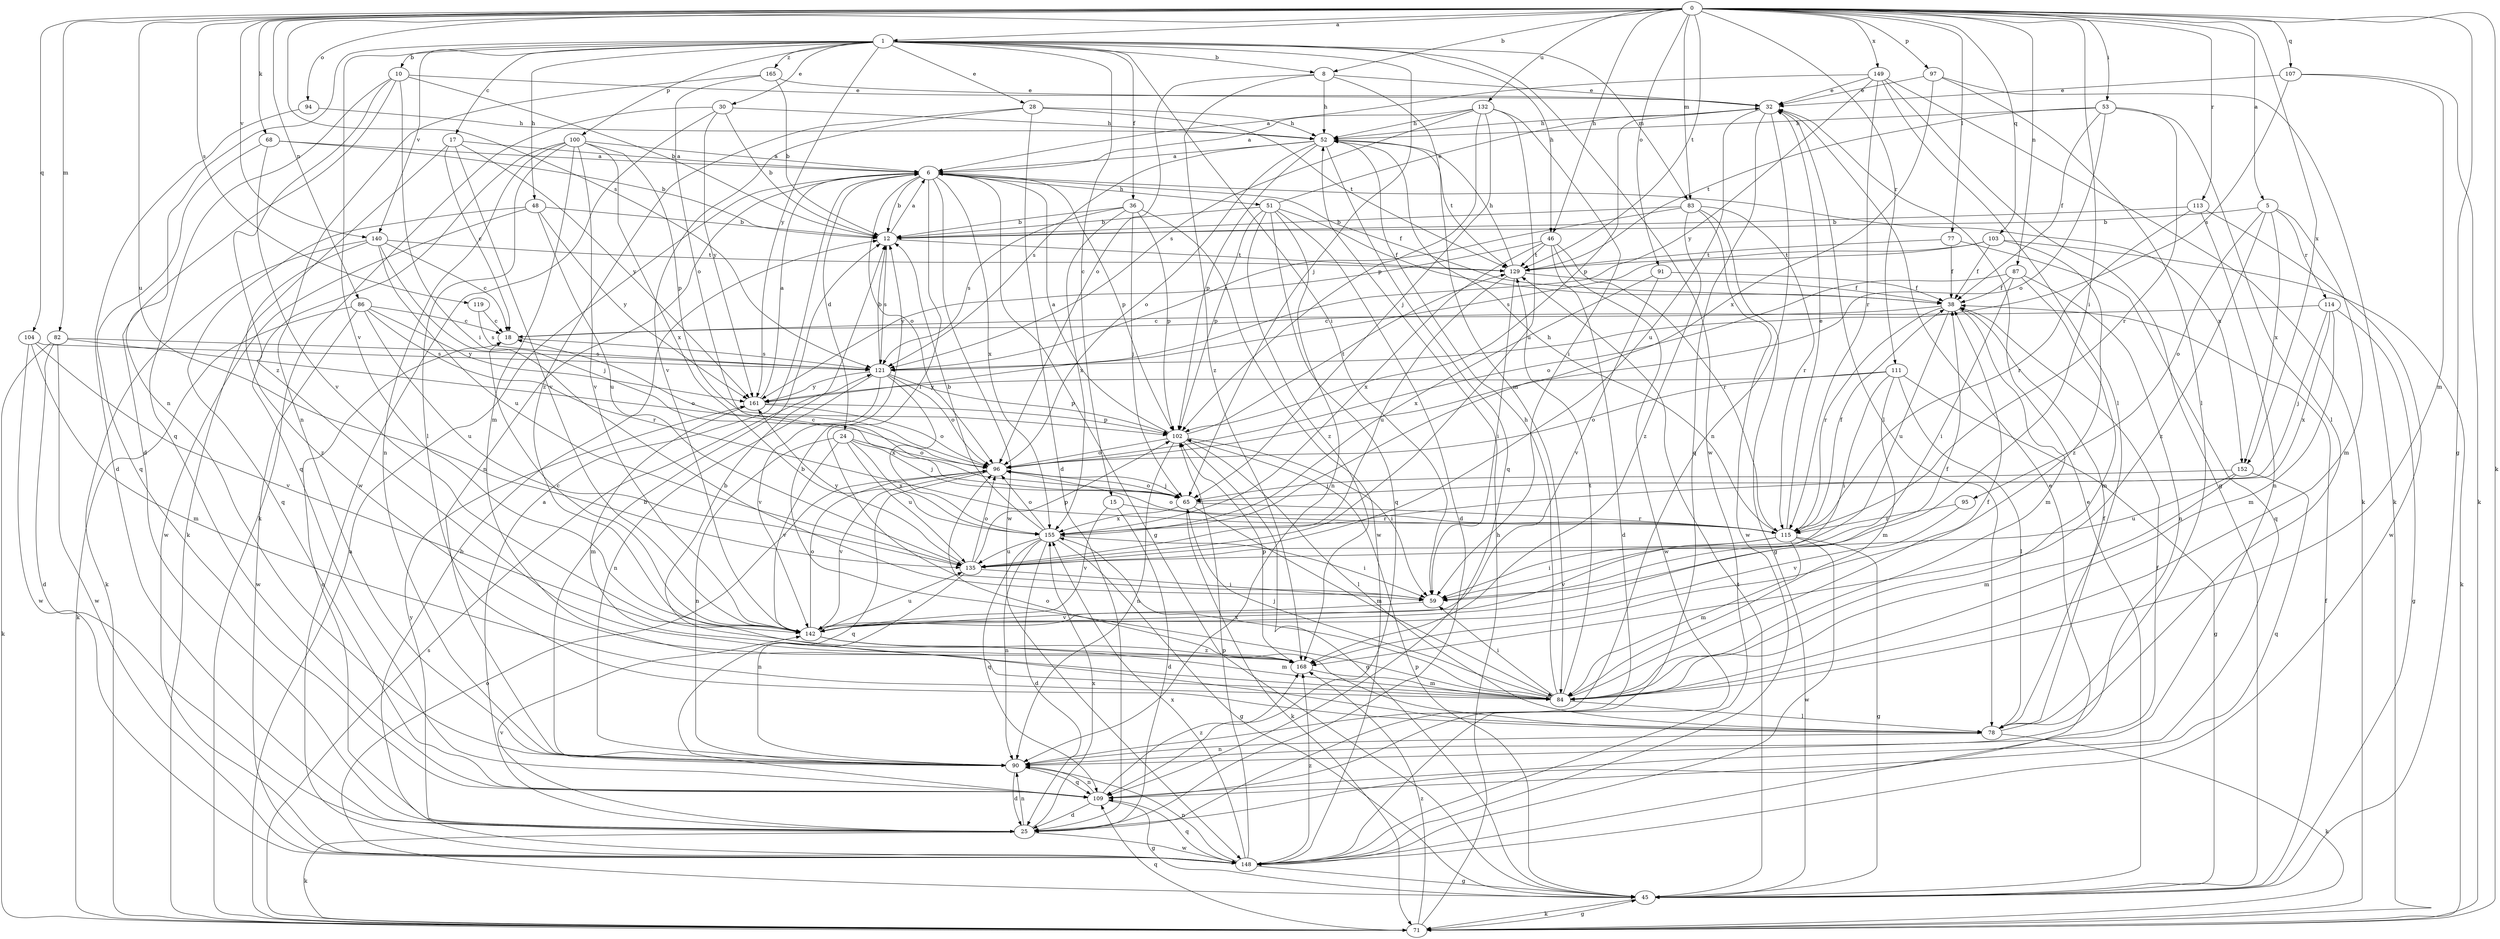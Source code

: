 strict digraph  {
0;
1;
5;
6;
8;
10;
12;
15;
17;
18;
24;
25;
28;
30;
32;
36;
38;
45;
46;
48;
51;
52;
53;
59;
65;
68;
71;
77;
78;
82;
83;
84;
86;
87;
90;
91;
94;
95;
96;
97;
100;
102;
103;
104;
107;
109;
111;
113;
114;
115;
119;
121;
129;
132;
135;
140;
142;
148;
149;
152;
155;
161;
165;
168;
0 -> 1  [label=a];
0 -> 5  [label=a];
0 -> 8  [label=b];
0 -> 45  [label=g];
0 -> 46  [label=h];
0 -> 53  [label=i];
0 -> 59  [label=i];
0 -> 68  [label=k];
0 -> 71  [label=k];
0 -> 77  [label=l];
0 -> 82  [label=m];
0 -> 83  [label=m];
0 -> 86  [label=n];
0 -> 87  [label=n];
0 -> 91  [label=o];
0 -> 94  [label=o];
0 -> 97  [label=p];
0 -> 103  [label=q];
0 -> 104  [label=q];
0 -> 107  [label=q];
0 -> 111  [label=r];
0 -> 113  [label=r];
0 -> 119  [label=s];
0 -> 121  [label=s];
0 -> 129  [label=t];
0 -> 132  [label=u];
0 -> 135  [label=u];
0 -> 140  [label=v];
0 -> 149  [label=x];
0 -> 152  [label=x];
1 -> 8  [label=b];
1 -> 10  [label=b];
1 -> 15  [label=c];
1 -> 17  [label=c];
1 -> 28  [label=e];
1 -> 30  [label=e];
1 -> 36  [label=f];
1 -> 46  [label=h];
1 -> 48  [label=h];
1 -> 59  [label=i];
1 -> 65  [label=j];
1 -> 83  [label=m];
1 -> 90  [label=n];
1 -> 100  [label=p];
1 -> 140  [label=v];
1 -> 142  [label=v];
1 -> 148  [label=w];
1 -> 161  [label=y];
1 -> 165  [label=z];
5 -> 12  [label=b];
5 -> 84  [label=m];
5 -> 95  [label=o];
5 -> 114  [label=r];
5 -> 152  [label=x];
5 -> 168  [label=z];
6 -> 12  [label=b];
6 -> 24  [label=d];
6 -> 38  [label=f];
6 -> 45  [label=g];
6 -> 51  [label=h];
6 -> 59  [label=i];
6 -> 90  [label=n];
6 -> 96  [label=o];
6 -> 102  [label=p];
6 -> 148  [label=w];
6 -> 152  [label=x];
6 -> 155  [label=x];
8 -> 32  [label=e];
8 -> 52  [label=h];
8 -> 84  [label=m];
8 -> 96  [label=o];
8 -> 168  [label=z];
10 -> 12  [label=b];
10 -> 25  [label=d];
10 -> 32  [label=e];
10 -> 59  [label=i];
10 -> 109  [label=q];
10 -> 168  [label=z];
12 -> 6  [label=a];
12 -> 121  [label=s];
12 -> 129  [label=t];
15 -> 25  [label=d];
15 -> 115  [label=r];
15 -> 142  [label=v];
17 -> 6  [label=a];
17 -> 18  [label=c];
17 -> 71  [label=k];
17 -> 142  [label=v];
17 -> 161  [label=y];
18 -> 121  [label=s];
24 -> 65  [label=j];
24 -> 90  [label=n];
24 -> 96  [label=o];
24 -> 135  [label=u];
24 -> 142  [label=v];
24 -> 155  [label=x];
25 -> 6  [label=a];
25 -> 18  [label=c];
25 -> 38  [label=f];
25 -> 71  [label=k];
25 -> 90  [label=n];
25 -> 142  [label=v];
25 -> 148  [label=w];
25 -> 155  [label=x];
25 -> 161  [label=y];
28 -> 25  [label=d];
28 -> 52  [label=h];
28 -> 129  [label=t];
28 -> 142  [label=v];
28 -> 168  [label=z];
30 -> 12  [label=b];
30 -> 52  [label=h];
30 -> 71  [label=k];
30 -> 148  [label=w];
30 -> 161  [label=y];
32 -> 52  [label=h];
32 -> 78  [label=l];
32 -> 90  [label=n];
32 -> 102  [label=p];
32 -> 109  [label=q];
32 -> 135  [label=u];
36 -> 12  [label=b];
36 -> 65  [label=j];
36 -> 102  [label=p];
36 -> 121  [label=s];
36 -> 148  [label=w];
36 -> 155  [label=x];
38 -> 18  [label=c];
38 -> 84  [label=m];
38 -> 115  [label=r];
38 -> 135  [label=u];
45 -> 32  [label=e];
45 -> 38  [label=f];
45 -> 71  [label=k];
45 -> 96  [label=o];
45 -> 102  [label=p];
45 -> 129  [label=t];
46 -> 25  [label=d];
46 -> 115  [label=r];
46 -> 129  [label=t];
46 -> 148  [label=w];
46 -> 155  [label=x];
46 -> 161  [label=y];
48 -> 12  [label=b];
48 -> 109  [label=q];
48 -> 135  [label=u];
48 -> 148  [label=w];
48 -> 161  [label=y];
51 -> 12  [label=b];
51 -> 25  [label=d];
51 -> 32  [label=e];
51 -> 38  [label=f];
51 -> 90  [label=n];
51 -> 102  [label=p];
51 -> 109  [label=q];
51 -> 168  [label=z];
52 -> 6  [label=a];
52 -> 96  [label=o];
52 -> 102  [label=p];
52 -> 109  [label=q];
52 -> 121  [label=s];
52 -> 129  [label=t];
53 -> 38  [label=f];
53 -> 52  [label=h];
53 -> 78  [label=l];
53 -> 96  [label=o];
53 -> 115  [label=r];
53 -> 129  [label=t];
59 -> 142  [label=v];
65 -> 18  [label=c];
65 -> 71  [label=k];
65 -> 84  [label=m];
65 -> 96  [label=o];
65 -> 115  [label=r];
65 -> 155  [label=x];
68 -> 6  [label=a];
68 -> 12  [label=b];
68 -> 109  [label=q];
68 -> 142  [label=v];
71 -> 6  [label=a];
71 -> 45  [label=g];
71 -> 52  [label=h];
71 -> 109  [label=q];
71 -> 121  [label=s];
71 -> 168  [label=z];
77 -> 38  [label=f];
77 -> 109  [label=q];
77 -> 129  [label=t];
78 -> 12  [label=b];
78 -> 38  [label=f];
78 -> 71  [label=k];
78 -> 90  [label=n];
78 -> 96  [label=o];
82 -> 25  [label=d];
82 -> 71  [label=k];
82 -> 96  [label=o];
82 -> 121  [label=s];
82 -> 148  [label=w];
83 -> 12  [label=b];
83 -> 45  [label=g];
83 -> 115  [label=r];
83 -> 121  [label=s];
83 -> 148  [label=w];
83 -> 168  [label=z];
84 -> 12  [label=b];
84 -> 38  [label=f];
84 -> 52  [label=h];
84 -> 59  [label=i];
84 -> 65  [label=j];
84 -> 78  [label=l];
84 -> 129  [label=t];
84 -> 155  [label=x];
86 -> 18  [label=c];
86 -> 71  [label=k];
86 -> 115  [label=r];
86 -> 135  [label=u];
86 -> 148  [label=w];
86 -> 161  [label=y];
87 -> 38  [label=f];
87 -> 59  [label=i];
87 -> 84  [label=m];
87 -> 90  [label=n];
87 -> 96  [label=o];
90 -> 12  [label=b];
90 -> 25  [label=d];
90 -> 109  [label=q];
91 -> 38  [label=f];
91 -> 142  [label=v];
91 -> 155  [label=x];
94 -> 25  [label=d];
94 -> 52  [label=h];
95 -> 115  [label=r];
95 -> 142  [label=v];
96 -> 65  [label=j];
96 -> 109  [label=q];
96 -> 142  [label=v];
97 -> 32  [label=e];
97 -> 71  [label=k];
97 -> 78  [label=l];
97 -> 155  [label=x];
100 -> 6  [label=a];
100 -> 78  [label=l];
100 -> 84  [label=m];
100 -> 90  [label=n];
100 -> 102  [label=p];
100 -> 109  [label=q];
100 -> 142  [label=v];
100 -> 155  [label=x];
102 -> 6  [label=a];
102 -> 45  [label=g];
102 -> 59  [label=i];
102 -> 78  [label=l];
102 -> 90  [label=n];
102 -> 96  [label=o];
102 -> 129  [label=t];
103 -> 38  [label=f];
103 -> 71  [label=k];
103 -> 121  [label=s];
103 -> 129  [label=t];
103 -> 168  [label=z];
104 -> 84  [label=m];
104 -> 121  [label=s];
104 -> 142  [label=v];
104 -> 148  [label=w];
107 -> 32  [label=e];
107 -> 71  [label=k];
107 -> 84  [label=m];
107 -> 121  [label=s];
109 -> 25  [label=d];
109 -> 45  [label=g];
109 -> 90  [label=n];
109 -> 168  [label=z];
111 -> 45  [label=g];
111 -> 59  [label=i];
111 -> 78  [label=l];
111 -> 84  [label=m];
111 -> 96  [label=o];
111 -> 161  [label=y];
113 -> 12  [label=b];
113 -> 90  [label=n];
113 -> 115  [label=r];
113 -> 148  [label=w];
114 -> 18  [label=c];
114 -> 45  [label=g];
114 -> 65  [label=j];
114 -> 84  [label=m];
114 -> 155  [label=x];
115 -> 32  [label=e];
115 -> 38  [label=f];
115 -> 45  [label=g];
115 -> 52  [label=h];
115 -> 59  [label=i];
115 -> 84  [label=m];
115 -> 96  [label=o];
115 -> 142  [label=v];
115 -> 148  [label=w];
119 -> 18  [label=c];
119 -> 121  [label=s];
121 -> 12  [label=b];
121 -> 90  [label=n];
121 -> 96  [label=o];
121 -> 102  [label=p];
121 -> 142  [label=v];
121 -> 155  [label=x];
121 -> 161  [label=y];
129 -> 38  [label=f];
129 -> 52  [label=h];
129 -> 59  [label=i];
129 -> 135  [label=u];
132 -> 6  [label=a];
132 -> 52  [label=h];
132 -> 59  [label=i];
132 -> 65  [label=j];
132 -> 102  [label=p];
132 -> 121  [label=s];
132 -> 135  [label=u];
135 -> 59  [label=i];
135 -> 90  [label=n];
135 -> 96  [label=o];
135 -> 102  [label=p];
135 -> 161  [label=y];
140 -> 18  [label=c];
140 -> 65  [label=j];
140 -> 71  [label=k];
140 -> 129  [label=t];
140 -> 135  [label=u];
140 -> 168  [label=z];
142 -> 18  [label=c];
142 -> 38  [label=f];
142 -> 84  [label=m];
142 -> 96  [label=o];
142 -> 135  [label=u];
142 -> 168  [label=z];
148 -> 12  [label=b];
148 -> 32  [label=e];
148 -> 45  [label=g];
148 -> 90  [label=n];
148 -> 102  [label=p];
148 -> 109  [label=q];
148 -> 155  [label=x];
148 -> 168  [label=z];
149 -> 6  [label=a];
149 -> 32  [label=e];
149 -> 45  [label=g];
149 -> 71  [label=k];
149 -> 78  [label=l];
149 -> 115  [label=r];
149 -> 161  [label=y];
152 -> 65  [label=j];
152 -> 84  [label=m];
152 -> 109  [label=q];
152 -> 135  [label=u];
155 -> 12  [label=b];
155 -> 25  [label=d];
155 -> 45  [label=g];
155 -> 59  [label=i];
155 -> 90  [label=n];
155 -> 96  [label=o];
155 -> 109  [label=q];
155 -> 135  [label=u];
161 -> 6  [label=a];
161 -> 84  [label=m];
161 -> 96  [label=o];
161 -> 102  [label=p];
165 -> 12  [label=b];
165 -> 32  [label=e];
165 -> 90  [label=n];
165 -> 96  [label=o];
168 -> 84  [label=m];
168 -> 102  [label=p];
}

